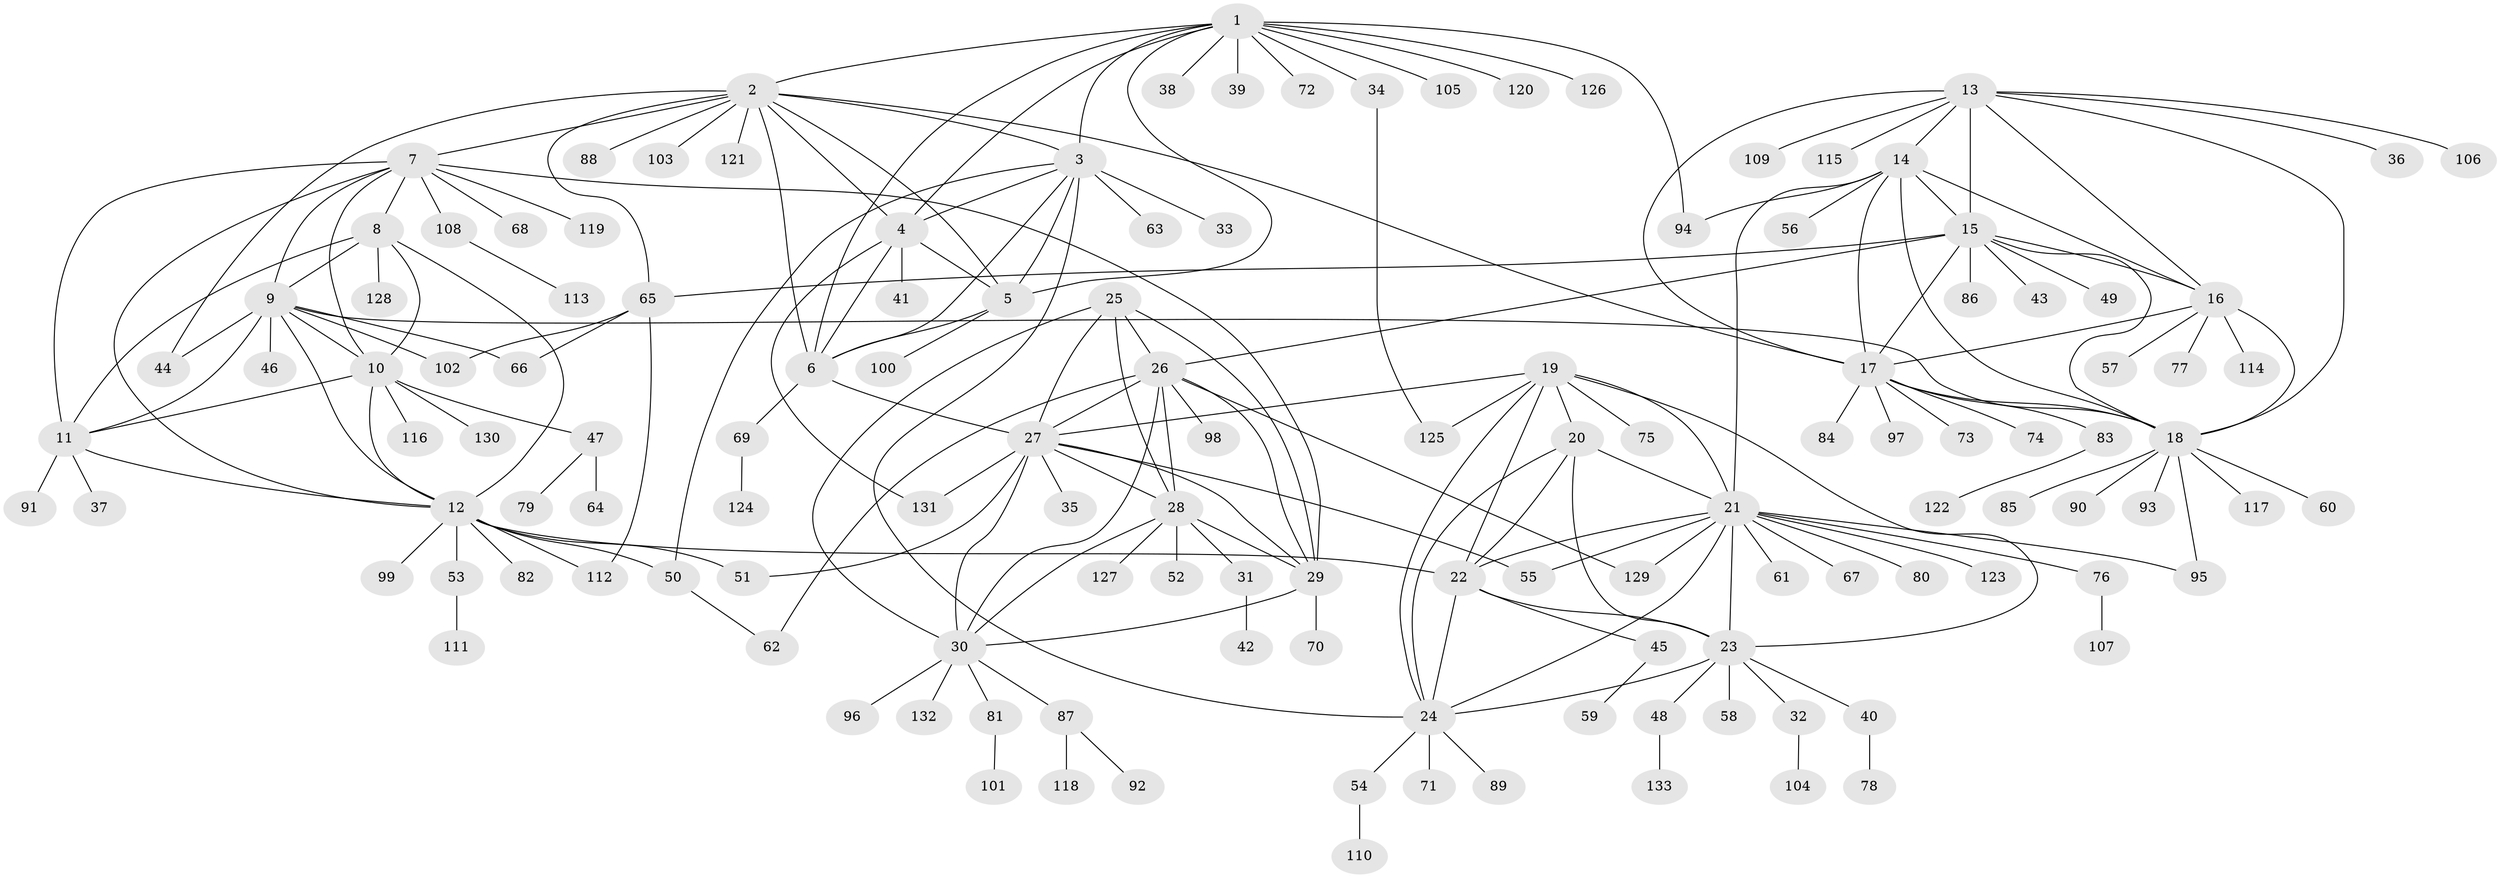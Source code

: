 // Generated by graph-tools (version 1.1) at 2025/02/03/09/25 03:02:43]
// undirected, 133 vertices, 202 edges
graph export_dot {
graph [start="1"]
  node [color=gray90,style=filled];
  1;
  2;
  3;
  4;
  5;
  6;
  7;
  8;
  9;
  10;
  11;
  12;
  13;
  14;
  15;
  16;
  17;
  18;
  19;
  20;
  21;
  22;
  23;
  24;
  25;
  26;
  27;
  28;
  29;
  30;
  31;
  32;
  33;
  34;
  35;
  36;
  37;
  38;
  39;
  40;
  41;
  42;
  43;
  44;
  45;
  46;
  47;
  48;
  49;
  50;
  51;
  52;
  53;
  54;
  55;
  56;
  57;
  58;
  59;
  60;
  61;
  62;
  63;
  64;
  65;
  66;
  67;
  68;
  69;
  70;
  71;
  72;
  73;
  74;
  75;
  76;
  77;
  78;
  79;
  80;
  81;
  82;
  83;
  84;
  85;
  86;
  87;
  88;
  89;
  90;
  91;
  92;
  93;
  94;
  95;
  96;
  97;
  98;
  99;
  100;
  101;
  102;
  103;
  104;
  105;
  106;
  107;
  108;
  109;
  110;
  111;
  112;
  113;
  114;
  115;
  116;
  117;
  118;
  119;
  120;
  121;
  122;
  123;
  124;
  125;
  126;
  127;
  128;
  129;
  130;
  131;
  132;
  133;
  1 -- 2;
  1 -- 3;
  1 -- 4;
  1 -- 5;
  1 -- 6;
  1 -- 34;
  1 -- 38;
  1 -- 39;
  1 -- 72;
  1 -- 94;
  1 -- 105;
  1 -- 120;
  1 -- 126;
  2 -- 3;
  2 -- 4;
  2 -- 5;
  2 -- 6;
  2 -- 7;
  2 -- 17;
  2 -- 44;
  2 -- 65;
  2 -- 88;
  2 -- 103;
  2 -- 121;
  3 -- 4;
  3 -- 5;
  3 -- 6;
  3 -- 24;
  3 -- 33;
  3 -- 50;
  3 -- 63;
  4 -- 5;
  4 -- 6;
  4 -- 41;
  4 -- 131;
  5 -- 6;
  5 -- 100;
  6 -- 27;
  6 -- 69;
  7 -- 8;
  7 -- 9;
  7 -- 10;
  7 -- 11;
  7 -- 12;
  7 -- 29;
  7 -- 68;
  7 -- 108;
  7 -- 119;
  8 -- 9;
  8 -- 10;
  8 -- 11;
  8 -- 12;
  8 -- 128;
  9 -- 10;
  9 -- 11;
  9 -- 12;
  9 -- 18;
  9 -- 44;
  9 -- 46;
  9 -- 66;
  9 -- 102;
  10 -- 11;
  10 -- 12;
  10 -- 47;
  10 -- 116;
  10 -- 130;
  11 -- 12;
  11 -- 37;
  11 -- 91;
  12 -- 22;
  12 -- 50;
  12 -- 51;
  12 -- 53;
  12 -- 82;
  12 -- 99;
  12 -- 112;
  13 -- 14;
  13 -- 15;
  13 -- 16;
  13 -- 17;
  13 -- 18;
  13 -- 36;
  13 -- 106;
  13 -- 109;
  13 -- 115;
  14 -- 15;
  14 -- 16;
  14 -- 17;
  14 -- 18;
  14 -- 21;
  14 -- 56;
  14 -- 94;
  15 -- 16;
  15 -- 17;
  15 -- 18;
  15 -- 26;
  15 -- 43;
  15 -- 49;
  15 -- 65;
  15 -- 86;
  16 -- 17;
  16 -- 18;
  16 -- 57;
  16 -- 77;
  16 -- 114;
  17 -- 18;
  17 -- 73;
  17 -- 74;
  17 -- 83;
  17 -- 84;
  17 -- 97;
  18 -- 60;
  18 -- 85;
  18 -- 90;
  18 -- 93;
  18 -- 95;
  18 -- 117;
  19 -- 20;
  19 -- 21;
  19 -- 22;
  19 -- 23;
  19 -- 24;
  19 -- 27;
  19 -- 75;
  19 -- 125;
  20 -- 21;
  20 -- 22;
  20 -- 23;
  20 -- 24;
  21 -- 22;
  21 -- 23;
  21 -- 24;
  21 -- 55;
  21 -- 61;
  21 -- 67;
  21 -- 76;
  21 -- 80;
  21 -- 95;
  21 -- 123;
  21 -- 129;
  22 -- 23;
  22 -- 24;
  22 -- 45;
  23 -- 24;
  23 -- 32;
  23 -- 40;
  23 -- 48;
  23 -- 58;
  24 -- 54;
  24 -- 71;
  24 -- 89;
  25 -- 26;
  25 -- 27;
  25 -- 28;
  25 -- 29;
  25 -- 30;
  26 -- 27;
  26 -- 28;
  26 -- 29;
  26 -- 30;
  26 -- 62;
  26 -- 98;
  26 -- 129;
  27 -- 28;
  27 -- 29;
  27 -- 30;
  27 -- 35;
  27 -- 51;
  27 -- 55;
  27 -- 131;
  28 -- 29;
  28 -- 30;
  28 -- 31;
  28 -- 52;
  28 -- 127;
  29 -- 30;
  29 -- 70;
  30 -- 81;
  30 -- 87;
  30 -- 96;
  30 -- 132;
  31 -- 42;
  32 -- 104;
  34 -- 125;
  40 -- 78;
  45 -- 59;
  47 -- 64;
  47 -- 79;
  48 -- 133;
  50 -- 62;
  53 -- 111;
  54 -- 110;
  65 -- 66;
  65 -- 102;
  65 -- 112;
  69 -- 124;
  76 -- 107;
  81 -- 101;
  83 -- 122;
  87 -- 92;
  87 -- 118;
  108 -- 113;
}
